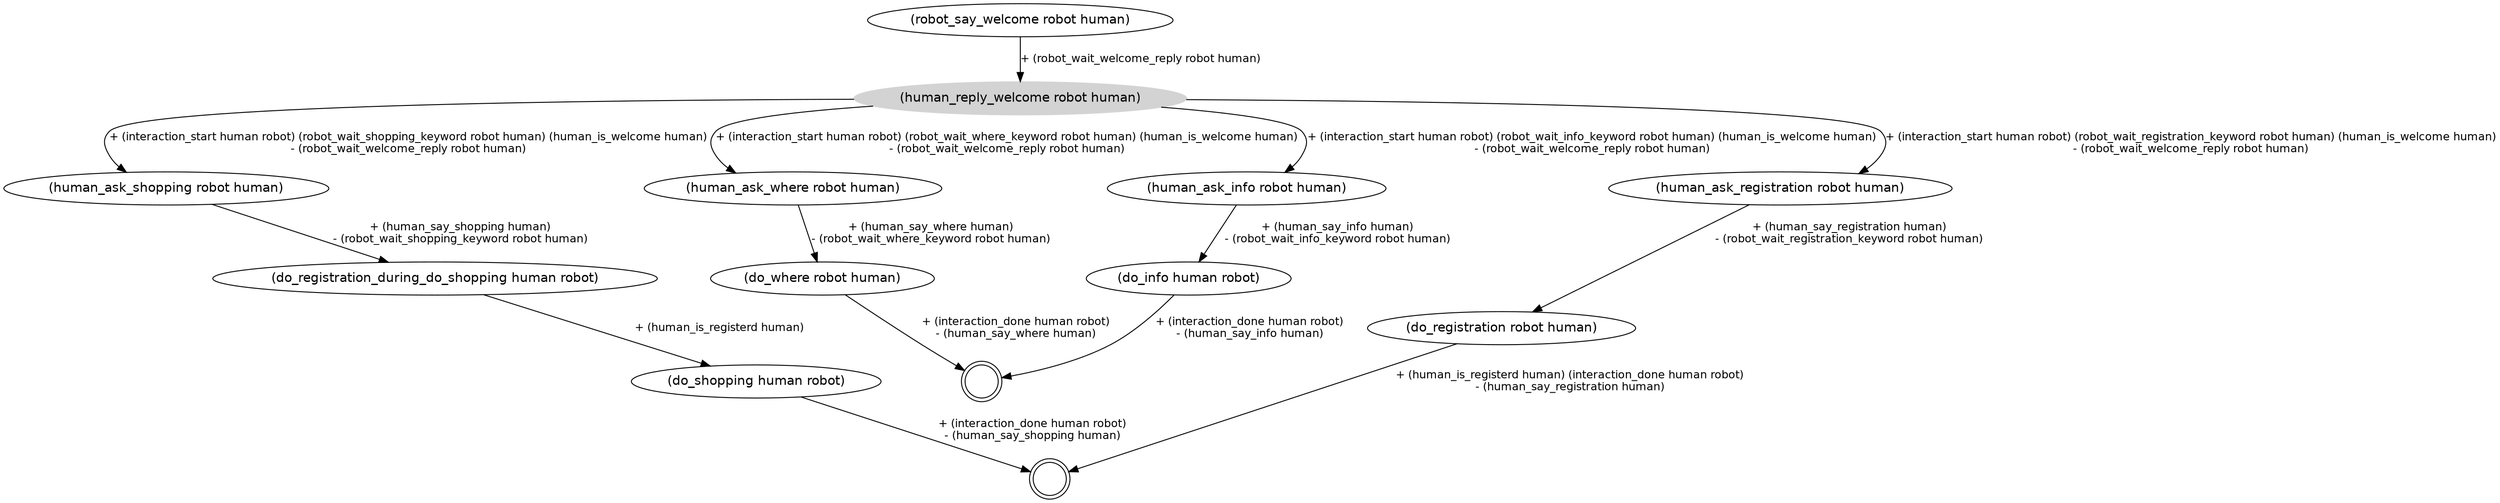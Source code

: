 digraph Struc {
 graph [fontname = "helvetica"];
 node [fontname = "helvetica"];
 edge [fontname = "helvetica"];
 node [shape=ellipse];
 packMode="graph";
 n0 [label="(robot_say_welcome robot human)"];
 n0->n1 [fontsize=12, label="+ (robot_wait_welcome_reply robot human)"];
 n1 [style=filled, color=lightgrey, label="(human_reply_welcome robot human)"];
 n1->n2 [fontsize=12, label="+ (interaction_start human robot) (robot_wait_where_keyword robot human) (human_is_welcome human)\n- (robot_wait_welcome_reply robot human)"];
 n1->n3 [fontsize=12, label="+ (interaction_start human robot) (robot_wait_shopping_keyword robot human) (human_is_welcome human)\n- (robot_wait_welcome_reply robot human)"];
 n1->n4 [fontsize=12, label="+ (interaction_start human robot) (robot_wait_info_keyword robot human) (human_is_welcome human)\n- (robot_wait_welcome_reply robot human)"];
 n1->n5 [fontsize=12, label="+ (interaction_start human robot) (robot_wait_registration_keyword robot human) (human_is_welcome human)\n- (robot_wait_welcome_reply robot human)"];
 n2 [label="(human_ask_where robot human)"];
 n2->n6 [fontsize=12, label="+ (human_say_where human)\n- (robot_wait_where_keyword robot human)"];
 n3 [label="(human_ask_shopping robot human)"];
 n3->n7 [fontsize=12, label="+ (human_say_shopping human)\n- (robot_wait_shopping_keyword robot human)"];
 n4 [label="(human_ask_info robot human)"];
 n4->n8 [fontsize=12, label="+ (human_say_info human)\n- (robot_wait_info_keyword robot human)"];
 n5 [label="(human_ask_registration robot human)"];
 n5->n9 [fontsize=12, label="+ (human_say_registration human)\n- (robot_wait_registration_keyword robot human)"];
 n6 [label="(do_where robot human)"];
 n6->n10 [fontsize=12, label="+ (interaction_done human robot)\n- (human_say_where human)"];
 n7 [label="(do_registration_during_do_shopping human robot)"];
 n7->n11 [fontsize=12, label="+ (human_is_registerd human)"];
 n8 [label="(do_info human robot)"];
 n8->n10 [fontsize=12, label="+ (interaction_done human robot)\n- (human_say_info human)"];
 n9 [label="(do_registration robot human)"];
 n9->n12 [fontsize=12, label="+ (human_is_registerd human) (interaction_done human robot)\n- (human_say_registration human)"];
 n10 [shape=circle,label="",peripheries=2];
 n11 [label="(do_shopping human robot)"];
 n11->n12 [fontsize=12, label="+ (interaction_done human robot)\n- (human_say_shopping human)"];
 n12 [shape=circle,label="",peripheries=2];
}